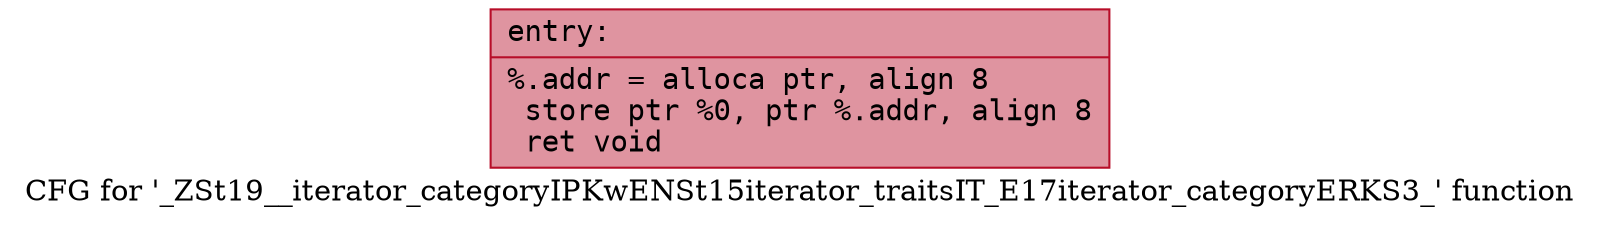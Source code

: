 digraph "CFG for '_ZSt19__iterator_categoryIPKwENSt15iterator_traitsIT_E17iterator_categoryERKS3_' function" {
	label="CFG for '_ZSt19__iterator_categoryIPKwENSt15iterator_traitsIT_E17iterator_categoryERKS3_' function";

	Node0x55fec374cf80 [shape=record,color="#b70d28ff", style=filled, fillcolor="#b70d2870" fontname="Courier",label="{entry:\l|  %.addr = alloca ptr, align 8\l  store ptr %0, ptr %.addr, align 8\l  ret void\l}"];
}
